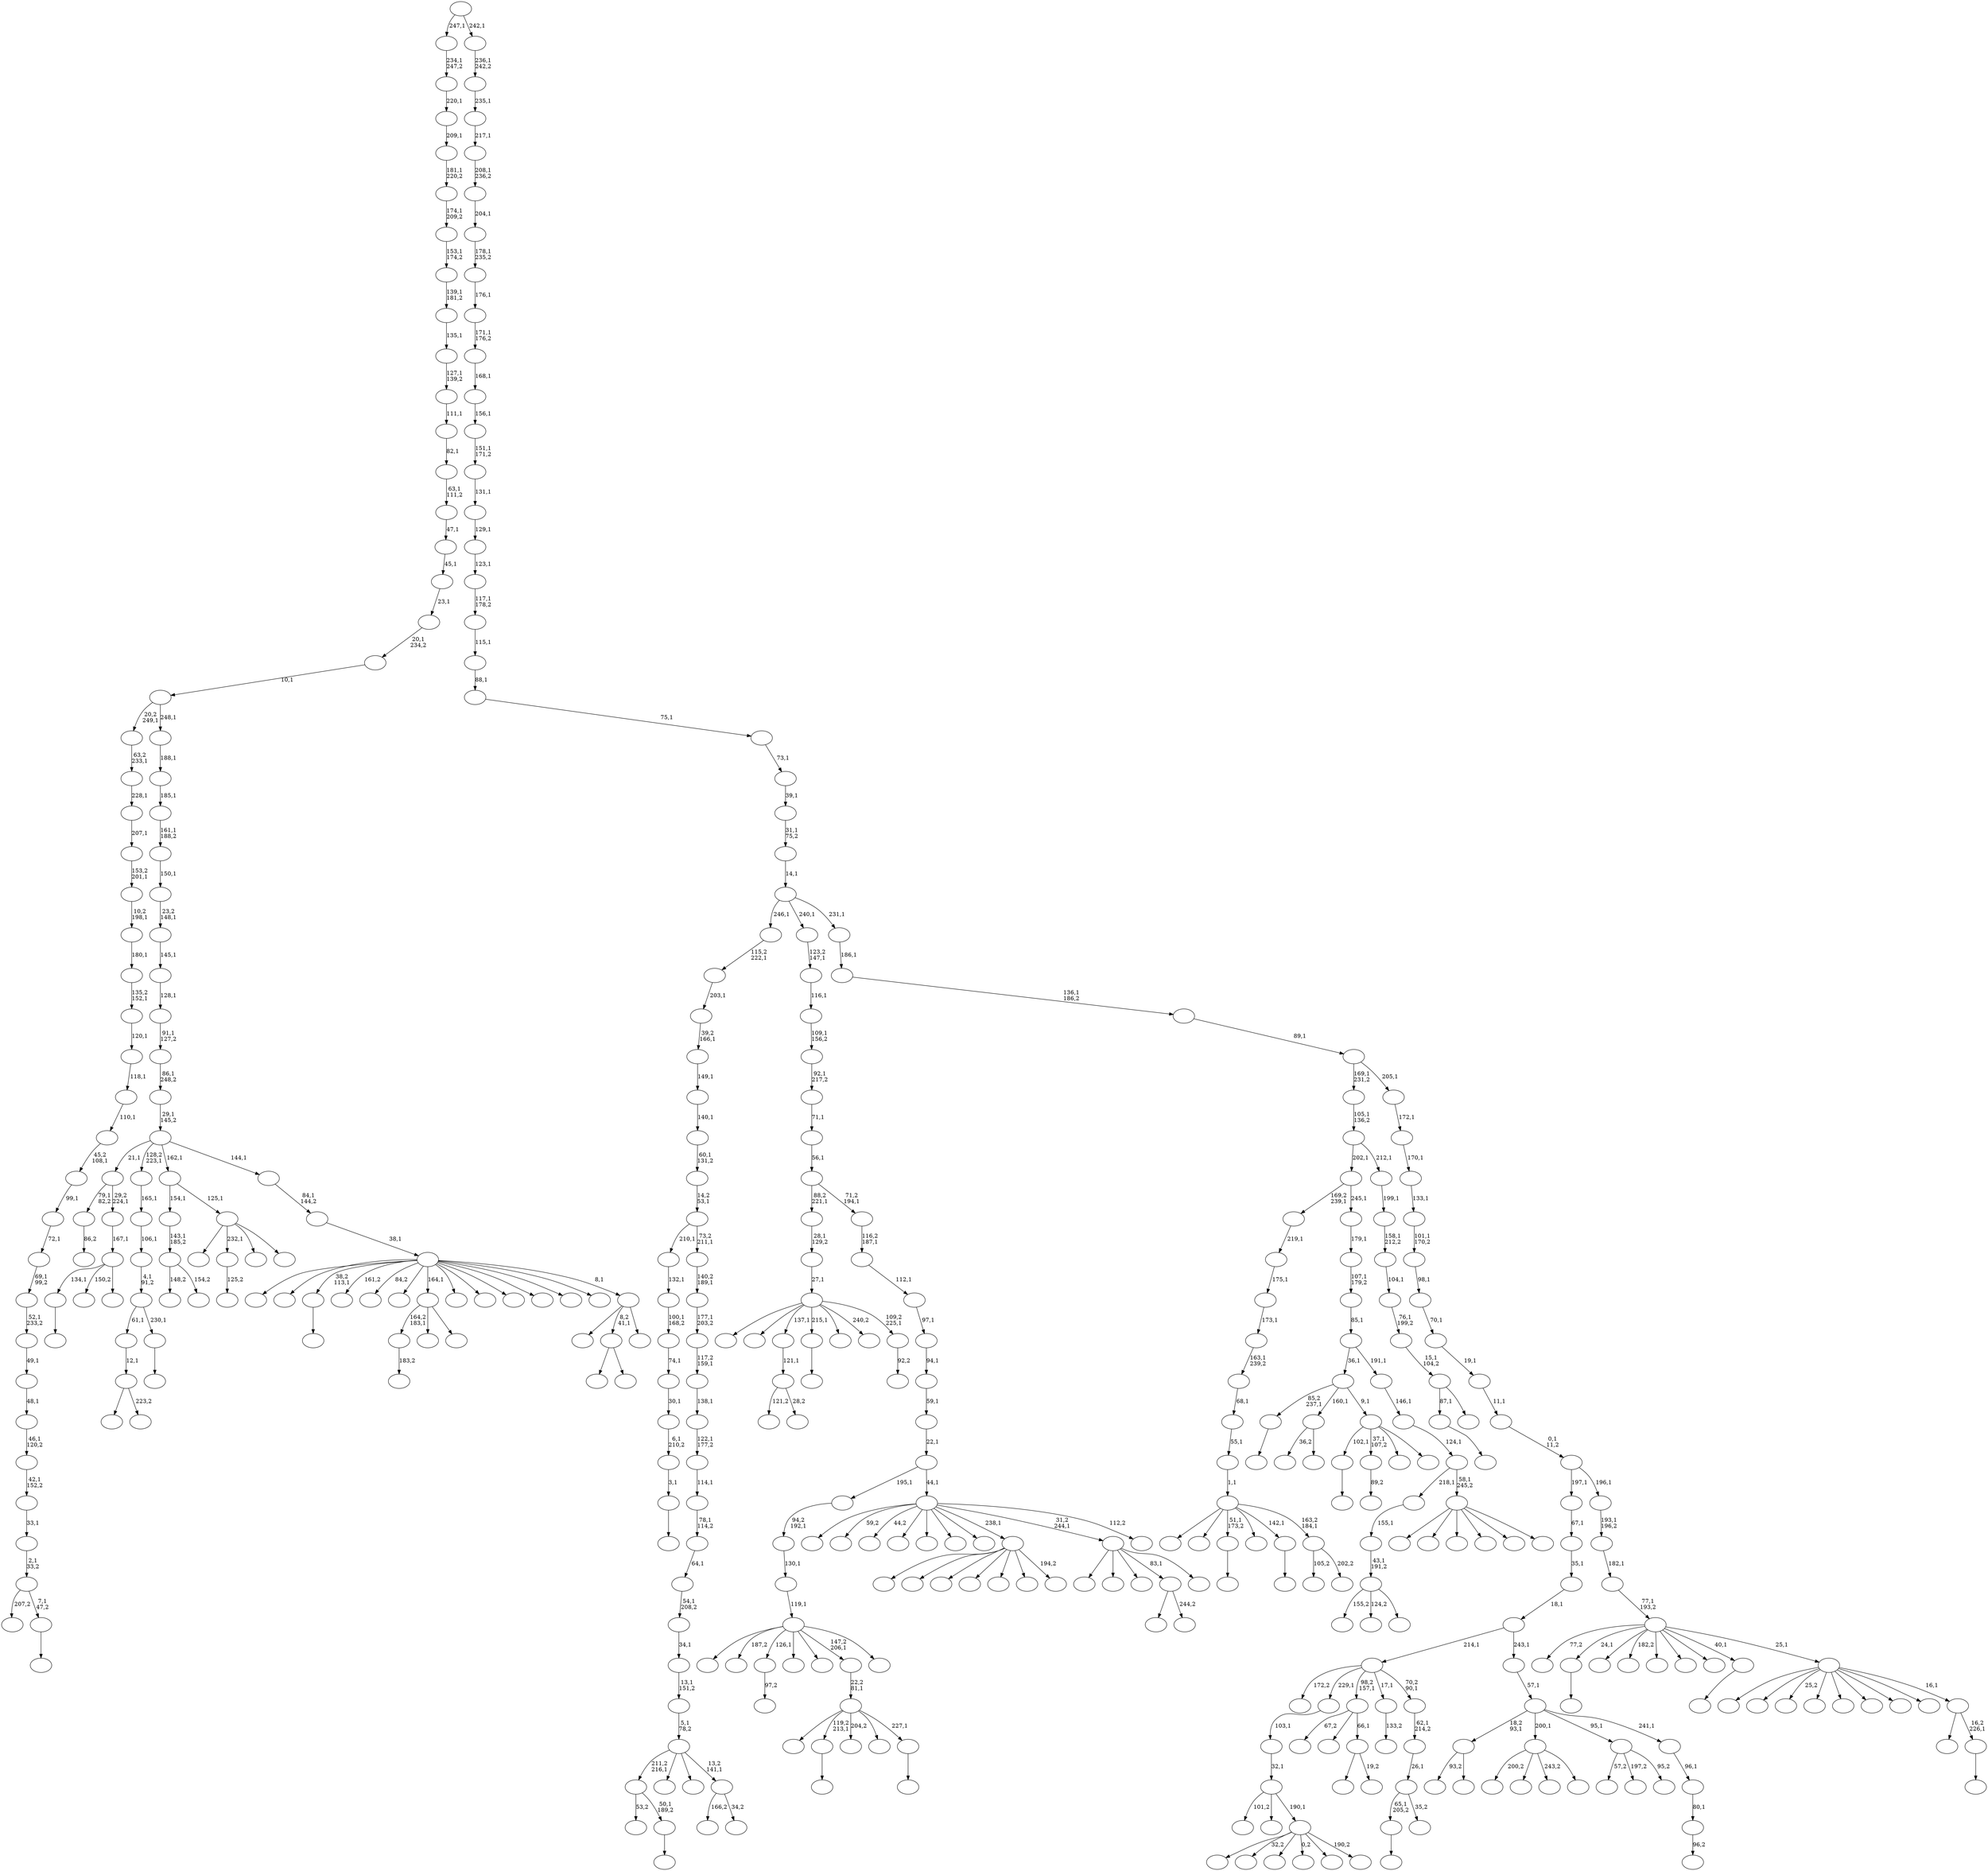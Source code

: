 digraph T {
	400 [label=""]
	399 [label=""]
	398 [label=""]
	397 [label=""]
	396 [label=""]
	395 [label=""]
	394 [label=""]
	393 [label=""]
	392 [label=""]
	391 [label=""]
	390 [label=""]
	389 [label=""]
	388 [label=""]
	387 [label=""]
	386 [label=""]
	385 [label=""]
	384 [label=""]
	383 [label=""]
	382 [label=""]
	381 [label=""]
	380 [label=""]
	379 [label=""]
	378 [label=""]
	377 [label=""]
	376 [label=""]
	375 [label=""]
	374 [label=""]
	373 [label=""]
	372 [label=""]
	371 [label=""]
	370 [label=""]
	369 [label=""]
	368 [label=""]
	367 [label=""]
	366 [label=""]
	365 [label=""]
	364 [label=""]
	363 [label=""]
	362 [label=""]
	361 [label=""]
	360 [label=""]
	359 [label=""]
	358 [label=""]
	357 [label=""]
	356 [label=""]
	355 [label=""]
	354 [label=""]
	353 [label=""]
	352 [label=""]
	351 [label=""]
	350 [label=""]
	349 [label=""]
	348 [label=""]
	347 [label=""]
	346 [label=""]
	345 [label=""]
	344 [label=""]
	343 [label=""]
	342 [label=""]
	341 [label=""]
	340 [label=""]
	339 [label=""]
	338 [label=""]
	337 [label=""]
	336 [label=""]
	335 [label=""]
	334 [label=""]
	333 [label=""]
	332 [label=""]
	331 [label=""]
	330 [label=""]
	329 [label=""]
	328 [label=""]
	327 [label=""]
	326 [label=""]
	325 [label=""]
	324 [label=""]
	323 [label=""]
	322 [label=""]
	321 [label=""]
	320 [label=""]
	319 [label=""]
	318 [label=""]
	317 [label=""]
	316 [label=""]
	315 [label=""]
	314 [label=""]
	313 [label=""]
	312 [label=""]
	311 [label=""]
	310 [label=""]
	309 [label=""]
	308 [label=""]
	307 [label=""]
	306 [label=""]
	305 [label=""]
	304 [label=""]
	303 [label=""]
	302 [label=""]
	301 [label=""]
	300 [label=""]
	299 [label=""]
	298 [label=""]
	297 [label=""]
	296 [label=""]
	295 [label=""]
	294 [label=""]
	293 [label=""]
	292 [label=""]
	291 [label=""]
	290 [label=""]
	289 [label=""]
	288 [label=""]
	287 [label=""]
	286 [label=""]
	285 [label=""]
	284 [label=""]
	283 [label=""]
	282 [label=""]
	281 [label=""]
	280 [label=""]
	279 [label=""]
	278 [label=""]
	277 [label=""]
	276 [label=""]
	275 [label=""]
	274 [label=""]
	273 [label=""]
	272 [label=""]
	271 [label=""]
	270 [label=""]
	269 [label=""]
	268 [label=""]
	267 [label=""]
	266 [label=""]
	265 [label=""]
	264 [label=""]
	263 [label=""]
	262 [label=""]
	261 [label=""]
	260 [label=""]
	259 [label=""]
	258 [label=""]
	257 [label=""]
	256 [label=""]
	255 [label=""]
	254 [label=""]
	253 [label=""]
	252 [label=""]
	251 [label=""]
	250 [label=""]
	249 [label=""]
	248 [label=""]
	247 [label=""]
	246 [label=""]
	245 [label=""]
	244 [label=""]
	243 [label=""]
	242 [label=""]
	241 [label=""]
	240 [label=""]
	239 [label=""]
	238 [label=""]
	237 [label=""]
	236 [label=""]
	235 [label=""]
	234 [label=""]
	233 [label=""]
	232 [label=""]
	231 [label=""]
	230 [label=""]
	229 [label=""]
	228 [label=""]
	227 [label=""]
	226 [label=""]
	225 [label=""]
	224 [label=""]
	223 [label=""]
	222 [label=""]
	221 [label=""]
	220 [label=""]
	219 [label=""]
	218 [label=""]
	217 [label=""]
	216 [label=""]
	215 [label=""]
	214 [label=""]
	213 [label=""]
	212 [label=""]
	211 [label=""]
	210 [label=""]
	209 [label=""]
	208 [label=""]
	207 [label=""]
	206 [label=""]
	205 [label=""]
	204 [label=""]
	203 [label=""]
	202 [label=""]
	201 [label=""]
	200 [label=""]
	199 [label=""]
	198 [label=""]
	197 [label=""]
	196 [label=""]
	195 [label=""]
	194 [label=""]
	193 [label=""]
	192 [label=""]
	191 [label=""]
	190 [label=""]
	189 [label=""]
	188 [label=""]
	187 [label=""]
	186 [label=""]
	185 [label=""]
	184 [label=""]
	183 [label=""]
	182 [label=""]
	181 [label=""]
	180 [label=""]
	179 [label=""]
	178 [label=""]
	177 [label=""]
	176 [label=""]
	175 [label=""]
	174 [label=""]
	173 [label=""]
	172 [label=""]
	171 [label=""]
	170 [label=""]
	169 [label=""]
	168 [label=""]
	167 [label=""]
	166 [label=""]
	165 [label=""]
	164 [label=""]
	163 [label=""]
	162 [label=""]
	161 [label=""]
	160 [label=""]
	159 [label=""]
	158 [label=""]
	157 [label=""]
	156 [label=""]
	155 [label=""]
	154 [label=""]
	153 [label=""]
	152 [label=""]
	151 [label=""]
	150 [label=""]
	149 [label=""]
	148 [label=""]
	147 [label=""]
	146 [label=""]
	145 [label=""]
	144 [label=""]
	143 [label=""]
	142 [label=""]
	141 [label=""]
	140 [label=""]
	139 [label=""]
	138 [label=""]
	137 [label=""]
	136 [label=""]
	135 [label=""]
	134 [label=""]
	133 [label=""]
	132 [label=""]
	131 [label=""]
	130 [label=""]
	129 [label=""]
	128 [label=""]
	127 [label=""]
	126 [label=""]
	125 [label=""]
	124 [label=""]
	123 [label=""]
	122 [label=""]
	121 [label=""]
	120 [label=""]
	119 [label=""]
	118 [label=""]
	117 [label=""]
	116 [label=""]
	115 [label=""]
	114 [label=""]
	113 [label=""]
	112 [label=""]
	111 [label=""]
	110 [label=""]
	109 [label=""]
	108 [label=""]
	107 [label=""]
	106 [label=""]
	105 [label=""]
	104 [label=""]
	103 [label=""]
	102 [label=""]
	101 [label=""]
	100 [label=""]
	99 [label=""]
	98 [label=""]
	97 [label=""]
	96 [label=""]
	95 [label=""]
	94 [label=""]
	93 [label=""]
	92 [label=""]
	91 [label=""]
	90 [label=""]
	89 [label=""]
	88 [label=""]
	87 [label=""]
	86 [label=""]
	85 [label=""]
	84 [label=""]
	83 [label=""]
	82 [label=""]
	81 [label=""]
	80 [label=""]
	79 [label=""]
	78 [label=""]
	77 [label=""]
	76 [label=""]
	75 [label=""]
	74 [label=""]
	73 [label=""]
	72 [label=""]
	71 [label=""]
	70 [label=""]
	69 [label=""]
	68 [label=""]
	67 [label=""]
	66 [label=""]
	65 [label=""]
	64 [label=""]
	63 [label=""]
	62 [label=""]
	61 [label=""]
	60 [label=""]
	59 [label=""]
	58 [label=""]
	57 [label=""]
	56 [label=""]
	55 [label=""]
	54 [label=""]
	53 [label=""]
	52 [label=""]
	51 [label=""]
	50 [label=""]
	49 [label=""]
	48 [label=""]
	47 [label=""]
	46 [label=""]
	45 [label=""]
	44 [label=""]
	43 [label=""]
	42 [label=""]
	41 [label=""]
	40 [label=""]
	39 [label=""]
	38 [label=""]
	37 [label=""]
	36 [label=""]
	35 [label=""]
	34 [label=""]
	33 [label=""]
	32 [label=""]
	31 [label=""]
	30 [label=""]
	29 [label=""]
	28 [label=""]
	27 [label=""]
	26 [label=""]
	25 [label=""]
	24 [label=""]
	23 [label=""]
	22 [label=""]
	21 [label=""]
	20 [label=""]
	19 [label=""]
	18 [label=""]
	17 [label=""]
	16 [label=""]
	15 [label=""]
	14 [label=""]
	13 [label=""]
	12 [label=""]
	11 [label=""]
	10 [label=""]
	9 [label=""]
	8 [label=""]
	7 [label=""]
	6 [label=""]
	5 [label=""]
	4 [label=""]
	3 [label=""]
	2 [label=""]
	1 [label=""]
	0 [label=""]
	399 -> 400 [label=""]
	387 -> 388 [label=""]
	383 -> 396 [label="121,2"]
	383 -> 384 [label="28,2"]
	382 -> 383 [label="121,1"]
	373 -> 374 [label=""]
	370 -> 371 [label="97,2"]
	364 -> 365 [label=""]
	363 -> 375 [label="53,2"]
	363 -> 364 [label="50,1\n189,2"]
	354 -> 355 [label=""]
	351 -> 352 [label="183,2"]
	349 -> 350 [label="86,2"]
	346 -> 361 [label="155,2"]
	346 -> 348 [label="124,2"]
	346 -> 347 [label=""]
	345 -> 346 [label="43,1\n191,2"]
	344 -> 345 [label="155,1"]
	338 -> 339 [label=""]
	336 -> 337 [label=""]
	333 -> 334 [label=""]
	332 -> 333 [label="3,1"]
	331 -> 332 [label="6,1\n210,2"]
	330 -> 331 [label="30,1"]
	329 -> 330 [label="74,1"]
	328 -> 329 [label="100,1\n168,2"]
	327 -> 328 [label="132,1"]
	322 -> 359 [label="93,2"]
	322 -> 323 [label=""]
	320 -> 321 [label=""]
	316 -> 317 [label=""]
	315 -> 362 [label="207,2"]
	315 -> 316 [label="7,1\n47,2"]
	314 -> 315 [label="2,1\n33,2"]
	313 -> 314 [label="33,1"]
	312 -> 313 [label="42,1\n152,2"]
	311 -> 312 [label="46,1\n120,2"]
	310 -> 311 [label="48,1"]
	309 -> 310 [label="49,1"]
	308 -> 309 [label="52,1\n233,2"]
	307 -> 308 [label="69,1\n99,2"]
	306 -> 307 [label="72,1"]
	305 -> 306 [label="99,1"]
	304 -> 305 [label="45,2\n108,1"]
	303 -> 304 [label="110,1"]
	302 -> 303 [label="118,1"]
	301 -> 302 [label="120,1"]
	300 -> 301 [label="135,2\n152,1"]
	299 -> 300 [label="180,1"]
	298 -> 299 [label="10,2\n198,1"]
	297 -> 298 [label="153,2\n201,1"]
	296 -> 297 [label="207,1"]
	295 -> 296 [label="228,1"]
	294 -> 295 [label="63,2\n233,1"]
	290 -> 338 [label="134,1"]
	290 -> 324 [label="150,2"]
	290 -> 291 [label=""]
	289 -> 290 [label="167,1"]
	288 -> 349 [label="79,1\n82,2"]
	288 -> 289 [label="29,2\n224,1"]
	283 -> 284 [label=""]
	282 -> 393 [label=""]
	282 -> 336 [label="119,2\n213,1"]
	282 -> 319 [label="204,2"]
	282 -> 287 [label=""]
	282 -> 283 [label="227,1"]
	281 -> 282 [label="22,2\n81,1"]
	279 -> 280 [label="125,2"]
	275 -> 276 [label=""]
	258 -> 259 [label=""]
	256 -> 351 [label="164,2\n183,1"]
	256 -> 285 [label=""]
	256 -> 257 [label=""]
	243 -> 244 [label=""]
	241 -> 242 [label=""]
	236 -> 254 [label="166,2"]
	236 -> 237 [label="34,2"]
	235 -> 363 [label="211,2\n216,1"]
	235 -> 271 [label=""]
	235 -> 240 [label=""]
	235 -> 236 [label="13,2\n141,1"]
	234 -> 235 [label="5,1\n78,2"]
	233 -> 234 [label="13,1\n151,2"]
	232 -> 233 [label="34,1"]
	231 -> 232 [label="54,1\n208,2"]
	230 -> 231 [label="64,1"]
	229 -> 230 [label="78,1\n114,2"]
	228 -> 229 [label="114,1"]
	227 -> 228 [label="122,1\n177,2"]
	226 -> 227 [label="138,1"]
	225 -> 226 [label="117,2\n159,1"]
	224 -> 225 [label="177,1\n203,2"]
	223 -> 224 [label="140,2\n189,1"]
	222 -> 327 [label="210,1"]
	222 -> 223 [label="73,2\n211,1"]
	221 -> 222 [label="14,2\n53,1"]
	220 -> 221 [label="60,1\n131,2"]
	219 -> 220 [label="140,1"]
	218 -> 219 [label="149,1"]
	217 -> 218 [label="39,2\n166,1"]
	216 -> 217 [label="203,1"]
	215 -> 216 [label="115,2\n222,1"]
	210 -> 358 [label=""]
	210 -> 211 [label="223,2"]
	209 -> 210 [label="12,1"]
	206 -> 252 [label="148,2"]
	206 -> 207 [label="154,2"]
	205 -> 206 [label="143,1\n185,2"]
	203 -> 247 [label=""]
	203 -> 204 [label=""]
	201 -> 369 [label=""]
	201 -> 366 [label="32,2"]
	201 -> 272 [label=""]
	201 -> 251 [label="0,2"]
	201 -> 208 [label=""]
	201 -> 202 [label="190,2"]
	200 -> 368 [label="101,2"]
	200 -> 212 [label=""]
	200 -> 201 [label="190,1"]
	199 -> 200 [label="32,1"]
	198 -> 199 [label="103,1"]
	194 -> 195 [label="89,2"]
	191 -> 261 [label="200,2"]
	191 -> 250 [label=""]
	191 -> 238 [label="243,2"]
	191 -> 192 [label=""]
	185 -> 186 [label=""]
	184 -> 209 [label="61,1"]
	184 -> 185 [label="230,1"]
	183 -> 184 [label="4,1\n91,2"]
	182 -> 183 [label="106,1"]
	181 -> 182 [label="165,1"]
	176 -> 379 [label="57,2"]
	176 -> 293 [label="197,2"]
	176 -> 177 [label="95,2"]
	174 -> 180 [label="105,2"]
	174 -> 175 [label="202,2"]
	173 -> 356 [label=""]
	173 -> 353 [label=""]
	173 -> 258 [label="51,1\n173,2"]
	173 -> 255 [label=""]
	173 -> 243 [label="142,1"]
	173 -> 174 [label="163,2\n184,1"]
	172 -> 173 [label="1,1"]
	171 -> 172 [label="55,1"]
	170 -> 171 [label="68,1"]
	169 -> 170 [label="163,1\n239,2"]
	168 -> 169 [label="173,1"]
	167 -> 168 [label="175,1"]
	166 -> 167 [label="219,1"]
	164 -> 278 [label=""]
	164 -> 165 [label="19,2"]
	163 -> 377 [label="67,2"]
	163 -> 249 [label=""]
	163 -> 164 [label="66,1"]
	158 -> 397 [label="36,2"]
	158 -> 159 [label=""]
	156 -> 157 [label="133,2"]
	153 -> 399 [label="65,1\n205,2"]
	153 -> 154 [label="35,2"]
	152 -> 153 [label="26,1"]
	151 -> 152 [label="62,1\n214,2"]
	150 -> 392 [label="172,2"]
	150 -> 198 [label="229,1"]
	150 -> 163 [label="98,2\n157,1"]
	150 -> 156 [label="17,1"]
	150 -> 151 [label="70,2\n90,1"]
	148 -> 149 [label="96,2"]
	147 -> 148 [label="80,1"]
	146 -> 147 [label="96,1"]
	145 -> 322 [label="18,2\n93,1"]
	145 -> 191 [label="200,1"]
	145 -> 176 [label="95,1"]
	145 -> 146 [label="241,1"]
	144 -> 145 [label="57,1"]
	143 -> 150 [label="214,1"]
	143 -> 144 [label="243,1"]
	142 -> 143 [label="18,1"]
	141 -> 142 [label="35,1"]
	140 -> 141 [label="67,1"]
	138 -> 381 [label=""]
	138 -> 279 [label="232,1"]
	138 -> 268 [label=""]
	138 -> 139 [label=""]
	137 -> 205 [label="154,1"]
	137 -> 138 [label="125,1"]
	135 -> 385 [label=""]
	135 -> 378 [label="187,2"]
	135 -> 370 [label="126,1"]
	135 -> 342 [label=""]
	135 -> 326 [label=""]
	135 -> 281 [label="147,2\n206,1"]
	135 -> 136 [label=""]
	134 -> 135 [label="119,1"]
	133 -> 134 [label="130,1"]
	132 -> 133 [label="94,2\n192,1"]
	129 -> 320 [label="102,1"]
	129 -> 194 [label="37,1\n107,2"]
	129 -> 193 [label=""]
	129 -> 130 [label=""]
	128 -> 275 [label="85,2\n237,1"]
	128 -> 158 [label="160,1"]
	128 -> 129 [label="9,1"]
	126 -> 376 [label=""]
	126 -> 360 [label=""]
	126 -> 277 [label=""]
	126 -> 253 [label=""]
	126 -> 131 [label=""]
	126 -> 127 [label=""]
	125 -> 344 [label="218,1"]
	125 -> 126 [label="58,1\n245,2"]
	124 -> 125 [label="124,1"]
	123 -> 124 [label="146,1"]
	122 -> 128 [label="36,1"]
	122 -> 123 [label="191,1"]
	121 -> 122 [label="85,1"]
	120 -> 121 [label="107,1\n179,2"]
	119 -> 120 [label="179,1"]
	118 -> 166 [label="169,2\n239,1"]
	118 -> 119 [label="245,1"]
	116 -> 373 [label="87,1"]
	116 -> 117 [label=""]
	115 -> 116 [label="15,1\n104,2"]
	114 -> 115 [label="76,1\n199,2"]
	113 -> 114 [label="104,1"]
	112 -> 113 [label="158,1\n212,2"]
	111 -> 112 [label="199,1"]
	110 -> 118 [label="202,1"]
	110 -> 111 [label="212,1"]
	109 -> 110 [label="105,1\n136,2"]
	107 -> 108 [label=""]
	105 -> 391 [label=""]
	105 -> 367 [label=""]
	105 -> 325 [label=""]
	105 -> 264 [label=""]
	105 -> 196 [label=""]
	105 -> 189 [label=""]
	105 -> 106 [label="194,2"]
	103 -> 179 [label=""]
	103 -> 104 [label="244,2"]
	101 -> 102 [label="92,2"]
	100 -> 398 [label=""]
	100 -> 389 [label=""]
	100 -> 382 [label="137,1"]
	100 -> 241 [label="215,1"]
	100 -> 188 [label=""]
	100 -> 178 [label="240,2"]
	100 -> 101 [label="109,2\n225,1"]
	99 -> 100 [label="27,1"]
	98 -> 99 [label="28,1\n129,2"]
	96 -> 266 [label=""]
	96 -> 246 [label=""]
	96 -> 161 [label=""]
	96 -> 103 [label="83,1"]
	96 -> 97 [label=""]
	94 -> 248 [label=""]
	94 -> 203 [label="8,2\n41,1"]
	94 -> 95 [label=""]
	93 -> 394 [label=""]
	93 -> 372 [label=""]
	93 -> 354 [label="38,2\n113,1"]
	93 -> 343 [label="161,2"]
	93 -> 273 [label="84,2"]
	93 -> 263 [label=""]
	93 -> 256 [label="164,1"]
	93 -> 245 [label=""]
	93 -> 213 [label=""]
	93 -> 197 [label=""]
	93 -> 187 [label=""]
	93 -> 160 [label=""]
	93 -> 155 [label=""]
	93 -> 94 [label="8,1"]
	92 -> 93 [label="38,1"]
	91 -> 92 [label="84,1\n144,2"]
	90 -> 288 [label="21,1"]
	90 -> 181 [label="128,2\n223,1"]
	90 -> 137 [label="162,1"]
	90 -> 91 [label="144,1"]
	89 -> 90 [label="29,1\n145,2"]
	88 -> 89 [label="86,1\n248,2"]
	87 -> 88 [label="91,1\n127,2"]
	86 -> 87 [label="128,1"]
	85 -> 86 [label="145,1"]
	84 -> 85 [label="23,2\n148,1"]
	83 -> 84 [label="150,1"]
	82 -> 83 [label="161,1\n188,2"]
	81 -> 82 [label="185,1"]
	80 -> 81 [label="188,1"]
	79 -> 294 [label="20,2\n249,1"]
	79 -> 80 [label="248,1"]
	78 -> 79 [label="10,1"]
	77 -> 78 [label="20,1\n234,2"]
	76 -> 77 [label="23,1"]
	75 -> 76 [label="45,1"]
	74 -> 75 [label="47,1"]
	73 -> 74 [label="63,1\n111,2"]
	72 -> 73 [label="82,1"]
	71 -> 72 [label="111,1"]
	70 -> 71 [label="127,1\n139,2"]
	69 -> 70 [label="135,1"]
	68 -> 69 [label="139,1\n181,2"]
	67 -> 68 [label="153,1\n174,2"]
	66 -> 67 [label="174,1\n209,2"]
	65 -> 66 [label="181,1\n220,2"]
	64 -> 65 [label="209,1"]
	63 -> 64 [label="220,1"]
	62 -> 63 [label="234,1\n247,2"]
	60 -> 380 [label=""]
	60 -> 357 [label="59,2"]
	60 -> 341 [label="44,2"]
	60 -> 292 [label=""]
	60 -> 286 [label=""]
	60 -> 274 [label=""]
	60 -> 214 [label=""]
	60 -> 105 [label="238,1"]
	60 -> 96 [label="31,2\n244,1"]
	60 -> 61 [label="112,2"]
	59 -> 132 [label="195,1"]
	59 -> 60 [label="44,1"]
	58 -> 59 [label="22,1"]
	57 -> 58 [label="59,1"]
	56 -> 57 [label="94,1"]
	55 -> 56 [label="97,1"]
	54 -> 55 [label="112,1"]
	53 -> 54 [label="116,2\n187,1"]
	52 -> 98 [label="88,2\n221,1"]
	52 -> 53 [label="71,2\n194,1"]
	51 -> 52 [label="56,1"]
	50 -> 51 [label="71,1"]
	49 -> 50 [label="92,1\n217,2"]
	48 -> 49 [label="109,1\n156,2"]
	47 -> 48 [label="116,1"]
	46 -> 47 [label="123,2\n147,1"]
	44 -> 45 [label=""]
	43 -> 265 [label=""]
	43 -> 44 [label="16,2\n226,1"]
	42 -> 395 [label=""]
	42 -> 335 [label=""]
	42 -> 318 [label="25,2"]
	42 -> 270 [label=""]
	42 -> 267 [label=""]
	42 -> 262 [label=""]
	42 -> 190 [label=""]
	42 -> 162 [label=""]
	42 -> 43 [label="16,1"]
	41 -> 390 [label="77,2"]
	41 -> 387 [label="24,1"]
	41 -> 386 [label=""]
	41 -> 340 [label="182,2"]
	41 -> 269 [label=""]
	41 -> 260 [label=""]
	41 -> 239 [label=""]
	41 -> 107 [label="40,1"]
	41 -> 42 [label="25,1"]
	40 -> 41 [label="77,1\n193,2"]
	39 -> 40 [label="182,1"]
	38 -> 39 [label="193,1\n196,2"]
	37 -> 140 [label="197,1"]
	37 -> 38 [label="196,1"]
	36 -> 37 [label="0,1\n11,2"]
	35 -> 36 [label="11,1"]
	34 -> 35 [label="19,1"]
	33 -> 34 [label="70,1"]
	32 -> 33 [label="98,1"]
	31 -> 32 [label="101,1\n170,2"]
	30 -> 31 [label="133,1"]
	29 -> 30 [label="170,1"]
	28 -> 29 [label="172,1"]
	27 -> 109 [label="169,1\n231,2"]
	27 -> 28 [label="205,1"]
	26 -> 27 [label="89,1"]
	25 -> 26 [label="136,1\n186,2"]
	24 -> 25 [label="186,1"]
	23 -> 215 [label="246,1"]
	23 -> 46 [label="240,1"]
	23 -> 24 [label="231,1"]
	22 -> 23 [label="14,1"]
	21 -> 22 [label="31,1\n75,2"]
	20 -> 21 [label="39,1"]
	19 -> 20 [label="73,1"]
	18 -> 19 [label="75,1"]
	17 -> 18 [label="88,1"]
	16 -> 17 [label="115,1"]
	15 -> 16 [label="117,1\n178,2"]
	14 -> 15 [label="123,1"]
	13 -> 14 [label="129,1"]
	12 -> 13 [label="131,1"]
	11 -> 12 [label="151,1\n171,2"]
	10 -> 11 [label="156,1"]
	9 -> 10 [label="168,1"]
	8 -> 9 [label="171,1\n176,2"]
	7 -> 8 [label="176,1"]
	6 -> 7 [label="178,1\n235,2"]
	5 -> 6 [label="204,1"]
	4 -> 5 [label="208,1\n236,2"]
	3 -> 4 [label="217,1"]
	2 -> 3 [label="235,1"]
	1 -> 2 [label="236,1\n242,2"]
	0 -> 62 [label="247,1"]
	0 -> 1 [label="242,1"]
}
